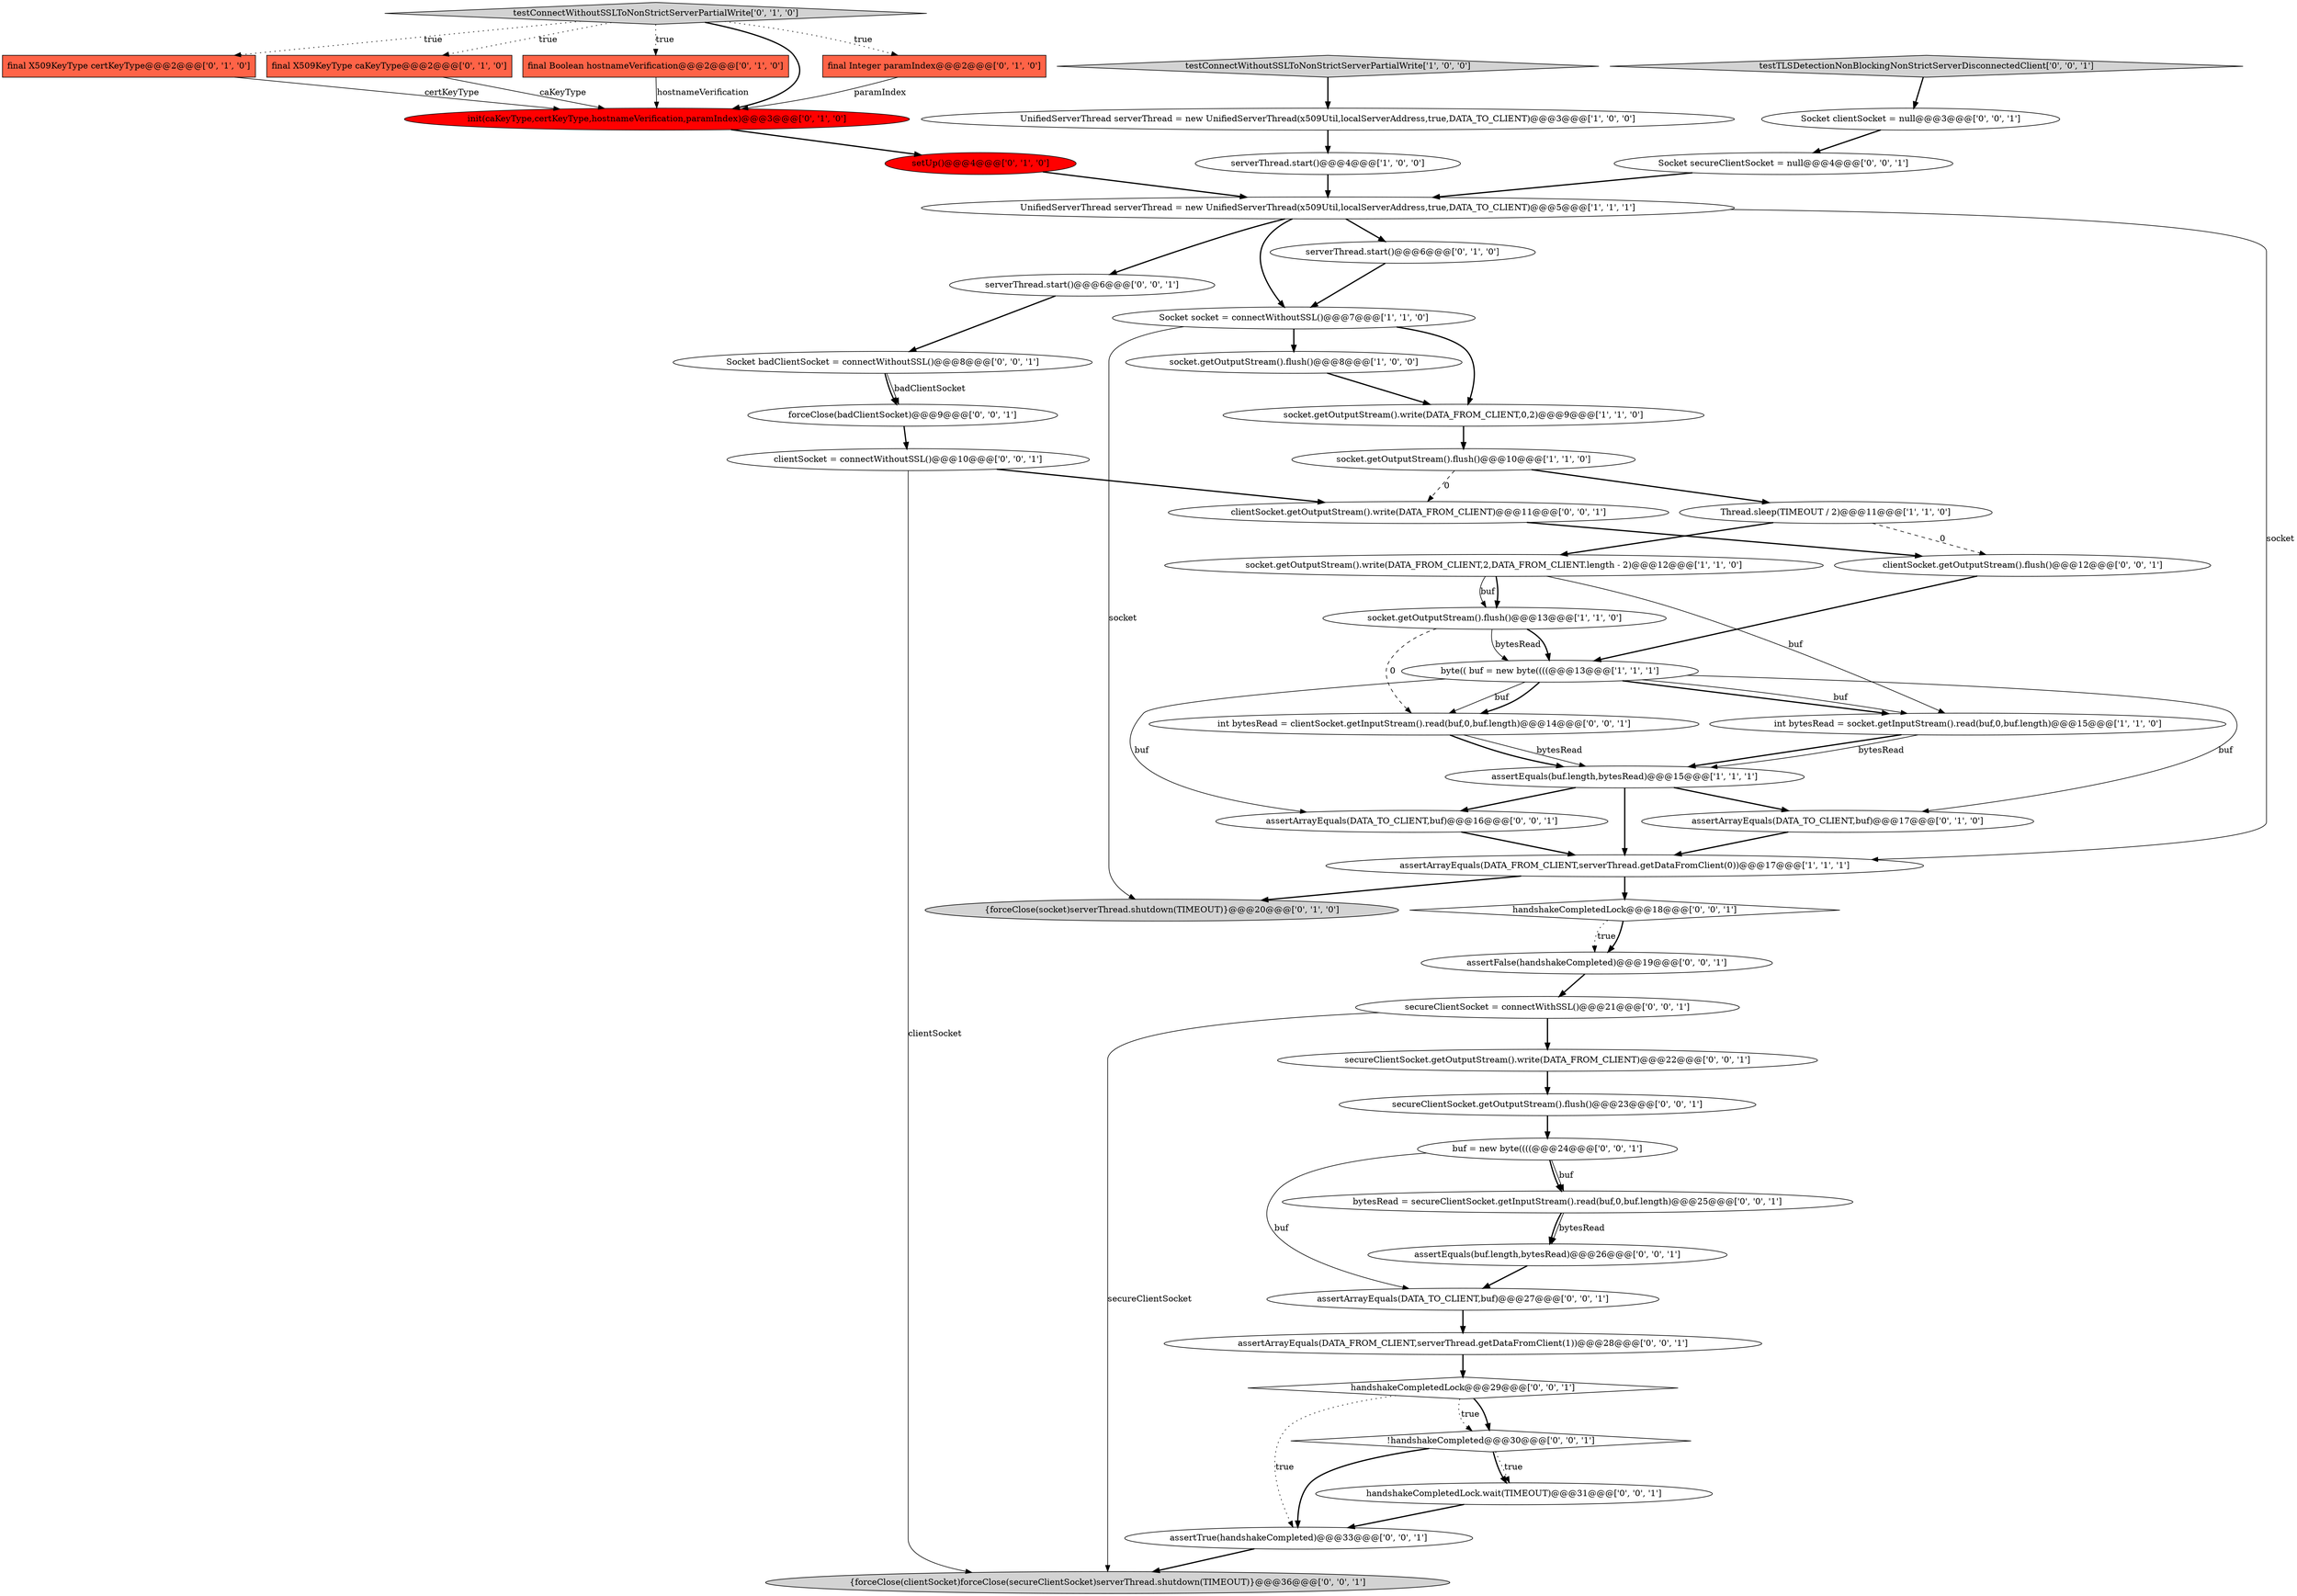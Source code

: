digraph {
13 [style = filled, label = "byte(( buf = new byte((((@@@13@@@['1', '1', '1']", fillcolor = white, shape = ellipse image = "AAA0AAABBB1BBB"];
42 [style = filled, label = "assertArrayEquals(DATA_TO_CLIENT,buf)@@@16@@@['0', '0', '1']", fillcolor = white, shape = ellipse image = "AAA0AAABBB3BBB"];
12 [style = filled, label = "Socket socket = connectWithoutSSL()@@@7@@@['1', '1', '0']", fillcolor = white, shape = ellipse image = "AAA0AAABBB1BBB"];
15 [style = filled, label = "final Boolean hostnameVerification@@@2@@@['0', '1', '0']", fillcolor = tomato, shape = box image = "AAA0AAABBB2BBB"];
46 [style = filled, label = "{forceClose(clientSocket)forceClose(secureClientSocket)serverThread.shutdown(TIMEOUT)}@@@36@@@['0', '0', '1']", fillcolor = lightgray, shape = ellipse image = "AAA0AAABBB3BBB"];
36 [style = filled, label = "handshakeCompletedLock@@@18@@@['0', '0', '1']", fillcolor = white, shape = diamond image = "AAA0AAABBB3BBB"];
30 [style = filled, label = "int bytesRead = clientSocket.getInputStream().read(buf,0,buf.length)@@@14@@@['0', '0', '1']", fillcolor = white, shape = ellipse image = "AAA0AAABBB3BBB"];
9 [style = filled, label = "socket.getOutputStream().flush()@@@10@@@['1', '1', '0']", fillcolor = white, shape = ellipse image = "AAA0AAABBB1BBB"];
31 [style = filled, label = "clientSocket = connectWithoutSSL()@@@10@@@['0', '0', '1']", fillcolor = white, shape = ellipse image = "AAA0AAABBB3BBB"];
8 [style = filled, label = "UnifiedServerThread serverThread = new UnifiedServerThread(x509Util,localServerAddress,true,DATA_TO_CLIENT)@@@5@@@['1', '1', '1']", fillcolor = white, shape = ellipse image = "AAA0AAABBB1BBB"];
27 [style = filled, label = "handshakeCompletedLock.wait(TIMEOUT)@@@31@@@['0', '0', '1']", fillcolor = white, shape = ellipse image = "AAA0AAABBB3BBB"];
17 [style = filled, label = "serverThread.start()@@@6@@@['0', '1', '0']", fillcolor = white, shape = ellipse image = "AAA0AAABBB2BBB"];
18 [style = filled, label = "testConnectWithoutSSLToNonStrictServerPartialWrite['0', '1', '0']", fillcolor = lightgray, shape = diamond image = "AAA0AAABBB2BBB"];
23 [style = filled, label = "final Integer paramIndex@@@2@@@['0', '1', '0']", fillcolor = tomato, shape = box image = "AAA1AAABBB2BBB"];
48 [style = filled, label = "clientSocket.getOutputStream().flush()@@@12@@@['0', '0', '1']", fillcolor = white, shape = ellipse image = "AAA0AAABBB3BBB"];
3 [style = filled, label = "UnifiedServerThread serverThread = new UnifiedServerThread(x509Util,localServerAddress,true,DATA_TO_CLIENT)@@@3@@@['1', '0', '0']", fillcolor = white, shape = ellipse image = "AAA0AAABBB1BBB"];
49 [style = filled, label = "secureClientSocket = connectWithSSL()@@@21@@@['0', '0', '1']", fillcolor = white, shape = ellipse image = "AAA0AAABBB3BBB"];
47 [style = filled, label = "!handshakeCompleted@@@30@@@['0', '0', '1']", fillcolor = white, shape = diamond image = "AAA0AAABBB3BBB"];
37 [style = filled, label = "assertArrayEquals(DATA_TO_CLIENT,buf)@@@27@@@['0', '0', '1']", fillcolor = white, shape = ellipse image = "AAA0AAABBB3BBB"];
2 [style = filled, label = "assertArrayEquals(DATA_FROM_CLIENT,serverThread.getDataFromClient(0))@@@17@@@['1', '1', '1']", fillcolor = white, shape = ellipse image = "AAA0AAABBB1BBB"];
22 [style = filled, label = "setUp()@@@4@@@['0', '1', '0']", fillcolor = red, shape = ellipse image = "AAA1AAABBB2BBB"];
28 [style = filled, label = "assertTrue(handshakeCompleted)@@@33@@@['0', '0', '1']", fillcolor = white, shape = ellipse image = "AAA0AAABBB3BBB"];
34 [style = filled, label = "secureClientSocket.getOutputStream().write(DATA_FROM_CLIENT)@@@22@@@['0', '0', '1']", fillcolor = white, shape = ellipse image = "AAA0AAABBB3BBB"];
39 [style = filled, label = "Socket clientSocket = null@@@3@@@['0', '0', '1']", fillcolor = white, shape = ellipse image = "AAA0AAABBB3BBB"];
44 [style = filled, label = "Socket badClientSocket = connectWithoutSSL()@@@8@@@['0', '0', '1']", fillcolor = white, shape = ellipse image = "AAA0AAABBB3BBB"];
45 [style = filled, label = "secureClientSocket.getOutputStream().flush()@@@23@@@['0', '0', '1']", fillcolor = white, shape = ellipse image = "AAA0AAABBB3BBB"];
0 [style = filled, label = "serverThread.start()@@@4@@@['1', '0', '0']", fillcolor = white, shape = ellipse image = "AAA0AAABBB1BBB"];
24 [style = filled, label = "assertArrayEquals(DATA_TO_CLIENT,buf)@@@17@@@['0', '1', '0']", fillcolor = white, shape = ellipse image = "AAA0AAABBB2BBB"];
14 [style = filled, label = "socket.getOutputStream().flush()@@@8@@@['1', '0', '0']", fillcolor = white, shape = ellipse image = "AAA0AAABBB1BBB"];
16 [style = filled, label = "{forceClose(socket)serverThread.shutdown(TIMEOUT)}@@@20@@@['0', '1', '0']", fillcolor = lightgray, shape = ellipse image = "AAA0AAABBB2BBB"];
41 [style = filled, label = "buf = new byte((((@@@24@@@['0', '0', '1']", fillcolor = white, shape = ellipse image = "AAA0AAABBB3BBB"];
6 [style = filled, label = "testConnectWithoutSSLToNonStrictServerPartialWrite['1', '0', '0']", fillcolor = lightgray, shape = diamond image = "AAA0AAABBB1BBB"];
1 [style = filled, label = "socket.getOutputStream().write(DATA_FROM_CLIENT,0,2)@@@9@@@['1', '1', '0']", fillcolor = white, shape = ellipse image = "AAA0AAABBB1BBB"];
7 [style = filled, label = "socket.getOutputStream().flush()@@@13@@@['1', '1', '0']", fillcolor = white, shape = ellipse image = "AAA0AAABBB1BBB"];
10 [style = filled, label = "Thread.sleep(TIMEOUT / 2)@@@11@@@['1', '1', '0']", fillcolor = white, shape = ellipse image = "AAA0AAABBB1BBB"];
35 [style = filled, label = "clientSocket.getOutputStream().write(DATA_FROM_CLIENT)@@@11@@@['0', '0', '1']", fillcolor = white, shape = ellipse image = "AAA0AAABBB3BBB"];
33 [style = filled, label = "forceClose(badClientSocket)@@@9@@@['0', '0', '1']", fillcolor = white, shape = ellipse image = "AAA0AAABBB3BBB"];
5 [style = filled, label = "socket.getOutputStream().write(DATA_FROM_CLIENT,2,DATA_FROM_CLIENT.length - 2)@@@12@@@['1', '1', '0']", fillcolor = white, shape = ellipse image = "AAA0AAABBB1BBB"];
20 [style = filled, label = "final X509KeyType certKeyType@@@2@@@['0', '1', '0']", fillcolor = tomato, shape = box image = "AAA0AAABBB2BBB"];
40 [style = filled, label = "assertArrayEquals(DATA_FROM_CLIENT,serverThread.getDataFromClient(1))@@@28@@@['0', '0', '1']", fillcolor = white, shape = ellipse image = "AAA0AAABBB3BBB"];
11 [style = filled, label = "int bytesRead = socket.getInputStream().read(buf,0,buf.length)@@@15@@@['1', '1', '0']", fillcolor = white, shape = ellipse image = "AAA0AAABBB1BBB"];
4 [style = filled, label = "assertEquals(buf.length,bytesRead)@@@15@@@['1', '1', '1']", fillcolor = white, shape = ellipse image = "AAA0AAABBB1BBB"];
38 [style = filled, label = "testTLSDetectionNonBlockingNonStrictServerDisconnectedClient['0', '0', '1']", fillcolor = lightgray, shape = diamond image = "AAA0AAABBB3BBB"];
19 [style = filled, label = "final X509KeyType caKeyType@@@2@@@['0', '1', '0']", fillcolor = tomato, shape = box image = "AAA0AAABBB2BBB"];
43 [style = filled, label = "handshakeCompletedLock@@@29@@@['0', '0', '1']", fillcolor = white, shape = diamond image = "AAA0AAABBB3BBB"];
26 [style = filled, label = "Socket secureClientSocket = null@@@4@@@['0', '0', '1']", fillcolor = white, shape = ellipse image = "AAA0AAABBB3BBB"];
32 [style = filled, label = "assertFalse(handshakeCompleted)@@@19@@@['0', '0', '1']", fillcolor = white, shape = ellipse image = "AAA0AAABBB3BBB"];
50 [style = filled, label = "bytesRead = secureClientSocket.getInputStream().read(buf,0,buf.length)@@@25@@@['0', '0', '1']", fillcolor = white, shape = ellipse image = "AAA0AAABBB3BBB"];
25 [style = filled, label = "serverThread.start()@@@6@@@['0', '0', '1']", fillcolor = white, shape = ellipse image = "AAA0AAABBB3BBB"];
29 [style = filled, label = "assertEquals(buf.length,bytesRead)@@@26@@@['0', '0', '1']", fillcolor = white, shape = ellipse image = "AAA0AAABBB3BBB"];
21 [style = filled, label = "init(caKeyType,certKeyType,hostnameVerification,paramIndex)@@@3@@@['0', '1', '0']", fillcolor = red, shape = ellipse image = "AAA1AAABBB2BBB"];
6->3 [style = bold, label=""];
35->48 [style = bold, label=""];
41->37 [style = solid, label="buf"];
27->28 [style = bold, label=""];
18->15 [style = dotted, label="true"];
19->21 [style = solid, label="caKeyType"];
13->24 [style = solid, label="buf"];
9->10 [style = bold, label=""];
18->20 [style = dotted, label="true"];
47->27 [style = bold, label=""];
38->39 [style = bold, label=""];
25->44 [style = bold, label=""];
22->8 [style = bold, label=""];
31->35 [style = bold, label=""];
2->36 [style = bold, label=""];
0->8 [style = bold, label=""];
13->30 [style = solid, label="buf"];
18->23 [style = dotted, label="true"];
2->16 [style = bold, label=""];
45->41 [style = bold, label=""];
50->29 [style = bold, label=""];
42->2 [style = bold, label=""];
30->4 [style = solid, label="bytesRead"];
32->49 [style = bold, label=""];
15->21 [style = solid, label="hostnameVerification"];
47->28 [style = bold, label=""];
5->11 [style = solid, label="buf"];
4->2 [style = bold, label=""];
12->1 [style = bold, label=""];
13->11 [style = bold, label=""];
39->26 [style = bold, label=""];
3->0 [style = bold, label=""];
31->46 [style = solid, label="clientSocket"];
8->17 [style = bold, label=""];
43->47 [style = bold, label=""];
7->13 [style = solid, label="bytesRead"];
21->22 [style = bold, label=""];
43->28 [style = dotted, label="true"];
12->14 [style = bold, label=""];
5->7 [style = bold, label=""];
48->13 [style = bold, label=""];
43->47 [style = dotted, label="true"];
41->50 [style = bold, label=""];
4->24 [style = bold, label=""];
11->4 [style = bold, label=""];
18->19 [style = dotted, label="true"];
44->33 [style = bold, label=""];
36->32 [style = dotted, label="true"];
26->8 [style = bold, label=""];
29->37 [style = bold, label=""];
11->4 [style = solid, label="bytesRead"];
50->29 [style = solid, label="bytesRead"];
1->9 [style = bold, label=""];
9->35 [style = dashed, label="0"];
17->12 [style = bold, label=""];
10->5 [style = bold, label=""];
5->7 [style = solid, label="buf"];
44->33 [style = solid, label="badClientSocket"];
18->21 [style = bold, label=""];
40->43 [style = bold, label=""];
8->2 [style = solid, label="socket"];
8->12 [style = bold, label=""];
49->46 [style = solid, label="secureClientSocket"];
7->13 [style = bold, label=""];
20->21 [style = solid, label="certKeyType"];
41->50 [style = solid, label="buf"];
24->2 [style = bold, label=""];
34->45 [style = bold, label=""];
4->42 [style = bold, label=""];
36->32 [style = bold, label=""];
47->27 [style = dotted, label="true"];
13->30 [style = bold, label=""];
49->34 [style = bold, label=""];
13->11 [style = solid, label="buf"];
14->1 [style = bold, label=""];
28->46 [style = bold, label=""];
13->42 [style = solid, label="buf"];
30->4 [style = bold, label=""];
23->21 [style = solid, label="paramIndex"];
7->30 [style = dashed, label="0"];
10->48 [style = dashed, label="0"];
12->16 [style = solid, label="socket"];
33->31 [style = bold, label=""];
8->25 [style = bold, label=""];
37->40 [style = bold, label=""];
}
